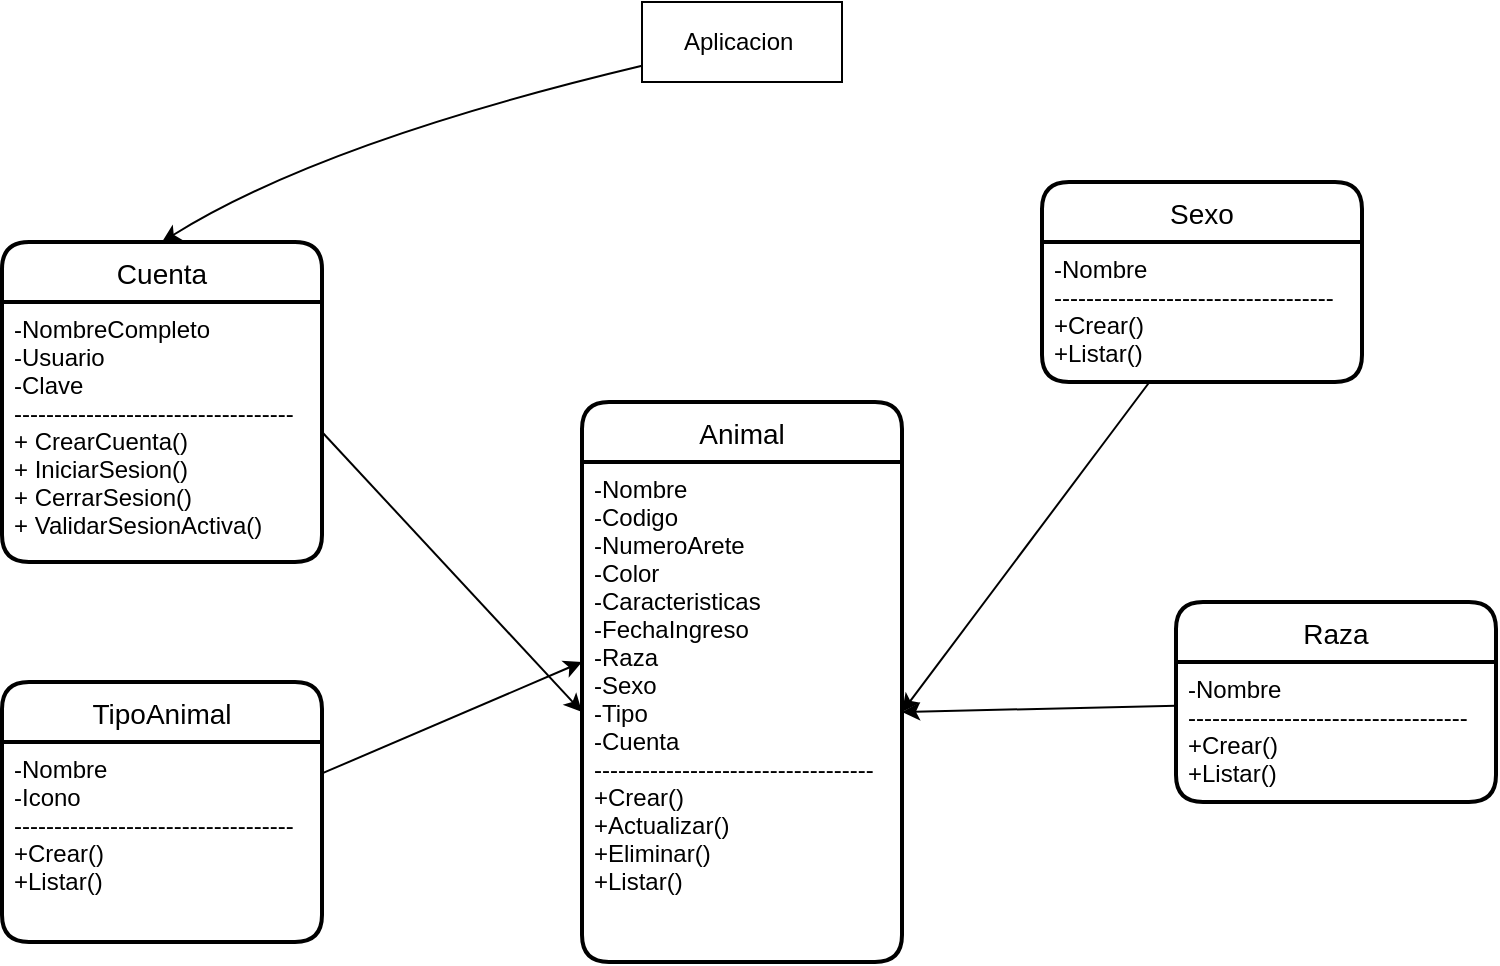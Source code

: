 <mxfile>
    <diagram id="YCW-k5QA9SBxcZ0ZcPqz" name="Page-1">
        <mxGraphModel dx="749" dy="437" grid="1" gridSize="10" guides="1" tooltips="1" connect="1" arrows="1" fold="1" page="1" pageScale="1" pageWidth="827" pageHeight="1169" math="0" shadow="0">
            <root>
                <mxCell id="0"/>
                <mxCell id="1" parent="0"/>
                <mxCell id="2" value="Cuenta" style="swimlane;childLayout=stackLayout;horizontal=1;startSize=30;horizontalStack=0;rounded=1;fontSize=14;fontStyle=0;strokeWidth=2;resizeParent=0;resizeLast=1;shadow=0;dashed=0;align=center;" vertex="1" parent="1">
                    <mxGeometry x="80" y="140" width="160" height="160" as="geometry"/>
                </mxCell>
                <mxCell id="3" value="-NombreCompleto&#10;-Usuario&#10;-Clave&#10;-----------------------------------&#10;+ CrearCuenta()&#10;+ IniciarSesion()&#10;+ CerrarSesion()&#10;+ ValidarSesionActiva()" style="align=left;strokeColor=none;fillColor=none;spacingLeft=4;fontSize=12;verticalAlign=top;resizable=0;rotatable=0;part=1;" vertex="1" parent="2">
                    <mxGeometry y="30" width="160" height="130" as="geometry"/>
                </mxCell>
                <mxCell id="4" value="TipoAnimal" style="swimlane;childLayout=stackLayout;horizontal=1;startSize=30;horizontalStack=0;rounded=1;fontSize=14;fontStyle=0;strokeWidth=2;resizeParent=0;resizeLast=1;shadow=0;dashed=0;align=center;" vertex="1" parent="1">
                    <mxGeometry x="80" y="360" width="160" height="130" as="geometry"/>
                </mxCell>
                <mxCell id="5" value="-Nombre&#10;-Icono&#10;-----------------------------------&#10;+Crear()&#10;+Listar()" style="align=left;strokeColor=none;fillColor=none;spacingLeft=4;fontSize=12;verticalAlign=top;resizable=0;rotatable=0;part=1;" vertex="1" parent="4">
                    <mxGeometry y="30" width="160" height="100" as="geometry"/>
                </mxCell>
                <mxCell id="17" style="edgeStyle=none;html=1;entryX=0.5;entryY=0;entryDx=0;entryDy=0;strokeColor=default;curved=1;" edge="1" parent="1" source="7" target="2">
                    <mxGeometry relative="1" as="geometry">
                        <Array as="points">
                            <mxPoint x="240" y="90"/>
                        </Array>
                    </mxGeometry>
                </mxCell>
                <mxCell id="7" value="Aplicacion&amp;nbsp;" style="whiteSpace=wrap;html=1;align=center;" vertex="1" parent="1">
                    <mxGeometry x="400" y="20" width="100" height="40" as="geometry"/>
                </mxCell>
                <mxCell id="11" value="Sexo" style="swimlane;childLayout=stackLayout;horizontal=1;startSize=30;horizontalStack=0;rounded=1;fontSize=14;fontStyle=0;strokeWidth=2;resizeParent=0;resizeLast=1;shadow=0;dashed=0;align=center;" vertex="1" parent="1">
                    <mxGeometry x="600" y="110" width="160" height="100" as="geometry"/>
                </mxCell>
                <mxCell id="12" value="-Nombre&#10;-----------------------------------&#10;+Crear()&#10;+Listar()" style="align=left;strokeColor=none;fillColor=none;spacingLeft=4;fontSize=12;verticalAlign=top;resizable=0;rotatable=0;part=1;" vertex="1" parent="11">
                    <mxGeometry y="30" width="160" height="70" as="geometry"/>
                </mxCell>
                <mxCell id="21" style="edgeStyle=none;curved=1;html=1;entryX=1;entryY=0.5;entryDx=0;entryDy=0;strokeColor=default;" edge="1" parent="1" source="13" target="16">
                    <mxGeometry relative="1" as="geometry"/>
                </mxCell>
                <mxCell id="13" value="Raza" style="swimlane;childLayout=stackLayout;horizontal=1;startSize=30;horizontalStack=0;rounded=1;fontSize=14;fontStyle=0;strokeWidth=2;resizeParent=0;resizeLast=1;shadow=0;dashed=0;align=center;" vertex="1" parent="1">
                    <mxGeometry x="667" y="320" width="160" height="100" as="geometry"/>
                </mxCell>
                <mxCell id="14" value="-Nombre&#10;-----------------------------------&#10;+Crear()&#10;+Listar()" style="align=left;strokeColor=none;fillColor=none;spacingLeft=4;fontSize=12;verticalAlign=top;resizable=0;rotatable=0;part=1;" vertex="1" parent="13">
                    <mxGeometry y="30" width="160" height="70" as="geometry"/>
                </mxCell>
                <mxCell id="15" value="Animal" style="swimlane;childLayout=stackLayout;horizontal=1;startSize=30;horizontalStack=0;rounded=1;fontSize=14;fontStyle=0;strokeWidth=2;resizeParent=0;resizeLast=1;shadow=0;dashed=0;align=center;" vertex="1" parent="1">
                    <mxGeometry x="370" y="220" width="160" height="280" as="geometry"/>
                </mxCell>
                <mxCell id="16" value="-Nombre&#10;-Codigo&#10;-NumeroArete&#10;-Color&#10;-Caracteristicas&#10;-FechaIngreso&#10;-Raza&#10;-Sexo&#10;-Tipo&#10;-Cuenta&#10;-----------------------------------&#10;+Crear()&#10;+Actualizar()&#10;+Eliminar()&#10;+Listar()" style="align=left;strokeColor=none;fillColor=none;spacingLeft=4;fontSize=12;verticalAlign=top;resizable=0;rotatable=0;part=1;" vertex="1" parent="15">
                    <mxGeometry y="30" width="160" height="250" as="geometry"/>
                </mxCell>
                <mxCell id="18" style="edgeStyle=none;html=1;exitX=1;exitY=0.5;exitDx=0;exitDy=0;entryX=0;entryY=0.5;entryDx=0;entryDy=0;curved=1;" edge="1" parent="1" source="3" target="16">
                    <mxGeometry relative="1" as="geometry"/>
                </mxCell>
                <mxCell id="19" style="edgeStyle=none;html=1;curved=1;" edge="1" parent="1" source="5">
                    <mxGeometry relative="1" as="geometry">
                        <mxPoint x="370" y="350" as="targetPoint"/>
                    </mxGeometry>
                </mxCell>
                <mxCell id="20" style="edgeStyle=none;curved=1;html=1;entryX=1;entryY=0.5;entryDx=0;entryDy=0;strokeColor=default;" edge="1" parent="1" source="12" target="16">
                    <mxGeometry relative="1" as="geometry"/>
                </mxCell>
            </root>
        </mxGraphModel>
    </diagram>
</mxfile>